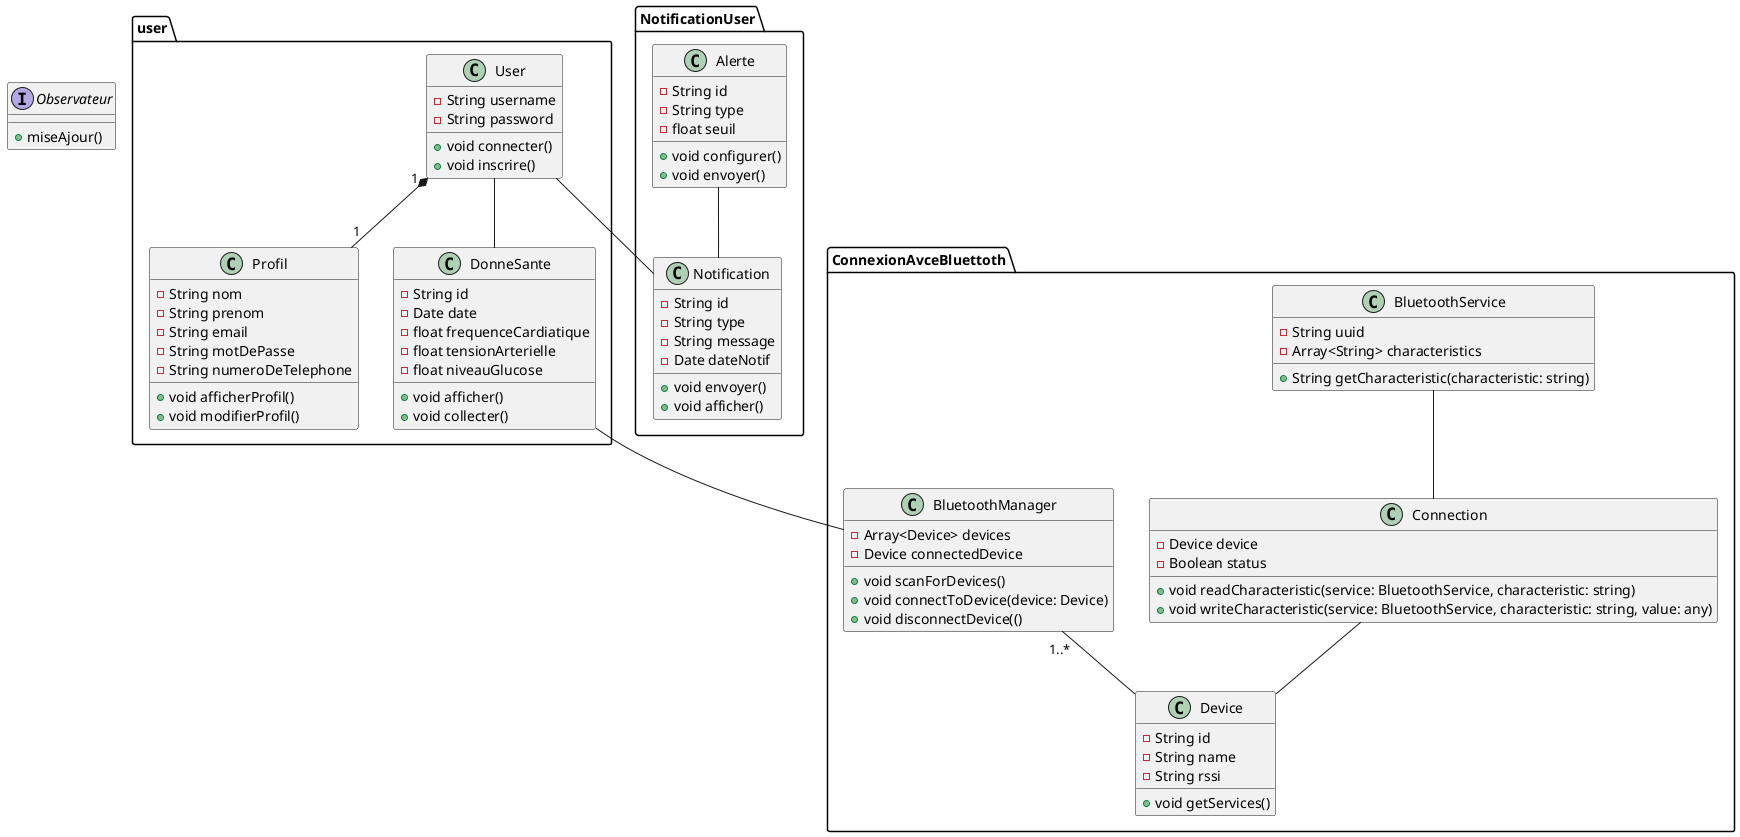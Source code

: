 @startuml conception


package user {

    class User {
        - String username 
        - String password 
        + void connecter()
        + void inscrire()
    }

    class Profil {
        - String nom 
        - String prenom 
        - String email 
        - String motDePasse
        - String numeroDeTelephone
        + void afficherProfil()
        + void modifierProfil()

    }


    class DonneSante {
        - String id 
        - Date date 
        - float frequenceCardiatique
        - float tensionArterielle
        - float niveauGlucose 
        + void afficher()
        + void collecter() 
    }


    User -- DonneSante


}



interface Observateur {
    + miseAjour()
}


' package pageDePresentation {
'     class Header {
'         - String title 
'         - Image logo 
        

'     }

'     class Navigation {
'         - Button explore
'         - Button login 
'         - Button signUp
'     }

'     class Section {
'         - Image imageSection
'         - String descriptionGras 
'         - String description
'         - Button tryIt 
'     }

'     Header "1" *-- "1" Navigation 
' }


package NotificationUser {

    class Notification {
        - String id 
        - String type 
        - String message 
        - Date dateNotif
        + void envoyer()
        + void afficher()
    }

    class Alerte {
        - String id 
        - String type 
        - float seuil 
        + void configurer()
        + void envoyer()
    }

}


package ConnexionAvceBluettoth {

    class BluetoothManager  {
        - Array<Device> devices
        - Device connectedDevice
        +  void scanForDevices()
        + void connectToDevice(device: Device)
        + void disconnectDevice(()
    }

    class Device {
        - String id 
        - String name 
        - String rssi 
        + void getServices()
    }

    class Connection {
        - Device device
        - Boolean status
        + void readCharacteristic(service: BluetoothService, characteristic: string)
        + void writeCharacteristic(service: BluetoothService, characteristic: string, value: any)

    }

    class BluetoothService {
        - String uuid
        - Array<String> characteristics
        + String getCharacteristic(characteristic: string)
    }

    BluetoothManager "1..*" -- Device
    Connection  -- Device
    BluetoothService -- Connection

}








User "1" *-- "1" Profil
DonneSante -- BluetoothManager
User -- Notification
Alerte -- Notification



@enduml